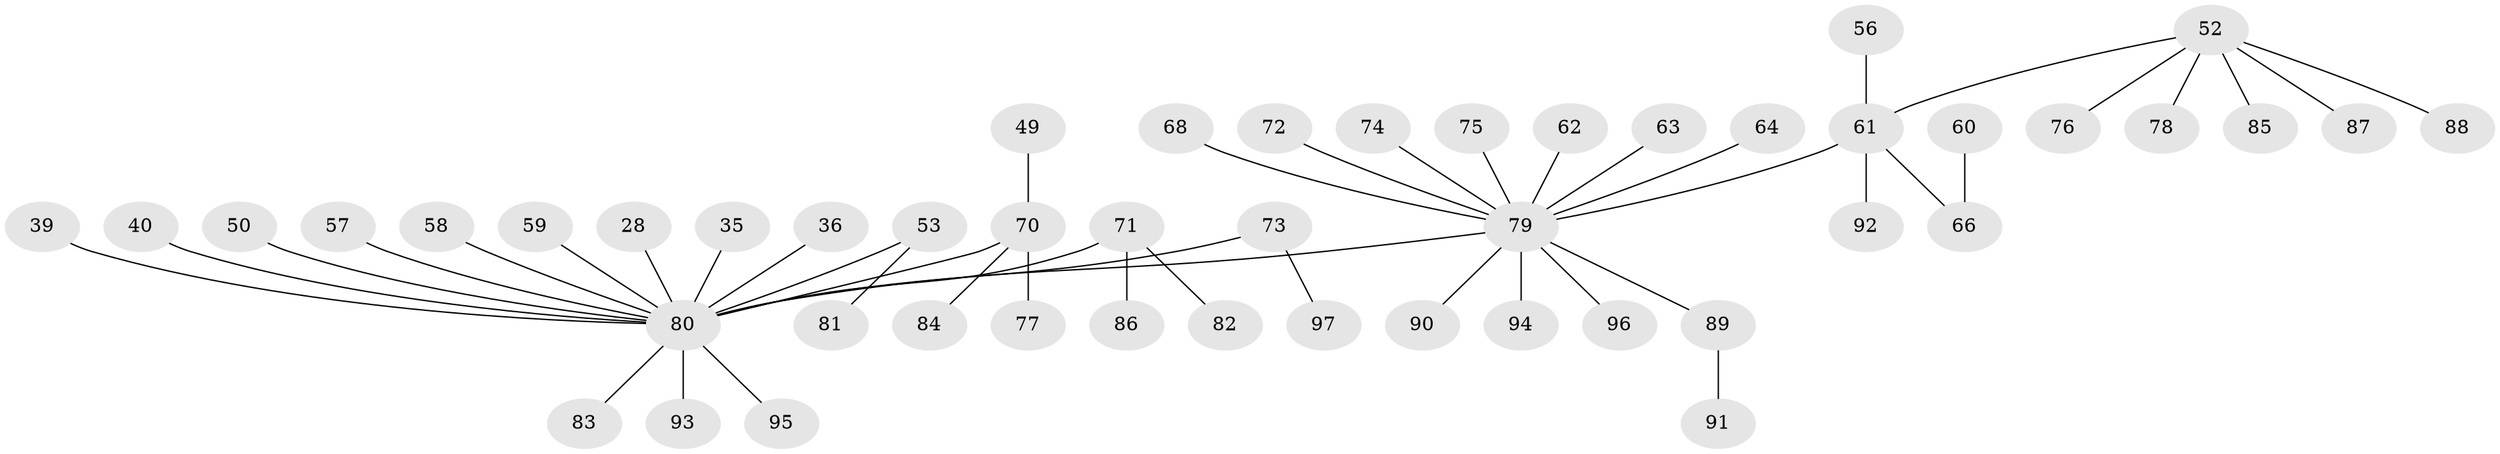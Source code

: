 // original degree distribution, {2: 0.31958762886597936, 5: 0.05154639175257732, 4: 0.041237113402061855, 6: 0.020618556701030927, 3: 0.08247422680412371, 1: 0.4742268041237113, 7: 0.010309278350515464}
// Generated by graph-tools (version 1.1) at 2025/53/03/09/25 04:53:33]
// undirected, 48 vertices, 47 edges
graph export_dot {
graph [start="1"]
  node [color=gray90,style=filled];
  28;
  35;
  36;
  39;
  40;
  49;
  50;
  52 [super="+41+45"];
  53;
  56;
  57;
  58;
  59;
  60;
  61 [super="+23+44"];
  62;
  63;
  64;
  66 [super="+43"];
  68;
  70 [super="+37+34+46"];
  71 [super="+65"];
  72;
  73;
  74;
  75;
  76;
  77;
  78;
  79 [super="+15+17+20+29+31+54+48+47+51+67+55"];
  80 [super="+19+27+69+21"];
  81;
  82;
  83;
  84;
  85;
  86;
  87;
  88;
  89;
  90;
  91;
  92;
  93;
  94;
  95;
  96;
  97;
  28 -- 80;
  35 -- 80;
  36 -- 80;
  39 -- 80;
  40 -- 80;
  49 -- 70;
  50 -- 80;
  52 -- 76;
  52 -- 61;
  52 -- 85;
  52 -- 87;
  52 -- 78;
  52 -- 88;
  53 -- 81;
  53 -- 80;
  56 -- 61;
  57 -- 80;
  58 -- 80;
  59 -- 80;
  60 -- 66;
  61 -- 92;
  61 -- 66;
  61 -- 79;
  62 -- 79;
  63 -- 79;
  64 -- 79;
  68 -- 79;
  70 -- 84;
  70 -- 77;
  70 -- 80;
  71 -- 82;
  71 -- 86;
  71 -- 80;
  72 -- 79;
  73 -- 97;
  73 -- 80;
  74 -- 79;
  75 -- 79;
  79 -- 94;
  79 -- 96;
  79 -- 80;
  79 -- 89;
  79 -- 90;
  80 -- 93;
  80 -- 83;
  80 -- 95;
  89 -- 91;
}
